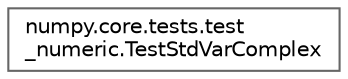 digraph "Graphical Class Hierarchy"
{
 // LATEX_PDF_SIZE
  bgcolor="transparent";
  edge [fontname=Helvetica,fontsize=10,labelfontname=Helvetica,labelfontsize=10];
  node [fontname=Helvetica,fontsize=10,shape=box,height=0.2,width=0.4];
  rankdir="LR";
  Node0 [id="Node000000",label="numpy.core.tests.test\l_numeric.TestStdVarComplex",height=0.2,width=0.4,color="grey40", fillcolor="white", style="filled",URL="$da/df1/classnumpy_1_1core_1_1tests_1_1test__numeric_1_1TestStdVarComplex.html",tooltip=" "];
}

